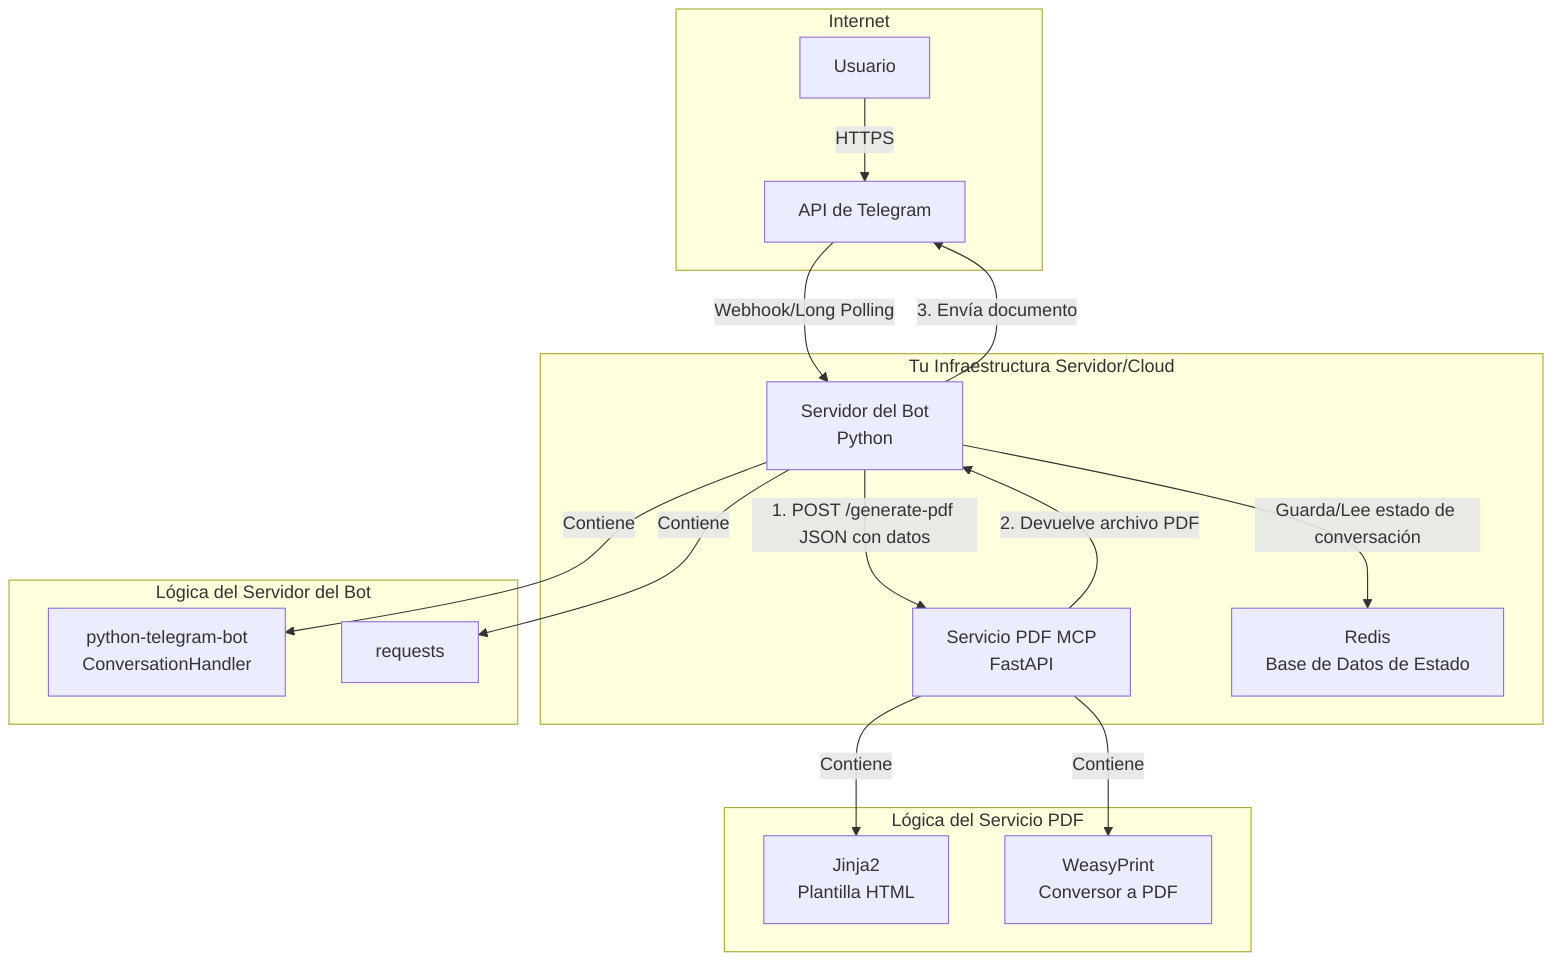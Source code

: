 graph TD
    subgraph Internet
        U[Usuario]
        TAPI[API de Telegram]
    end

    subgraph "Tu Infraestructura Servidor/Cloud"
        SB[Servidor del Bot\nPython]
        SPDF[Servicio PDF MCP\nFastAPI]
        DB[Redis\nBase de Datos de Estado]
    end

    U -- HTTPS --> TAPI
    TAPI -- Webhook/Long Polling --> SB

    subgraph "Lógica del Servidor del Bot"
        direction LR
        PTB[python-telegram-bot\nConversationHandler]
        REQ[requests]
    end

    subgraph "Lógica del Servicio PDF"
        direction LR
        JIN[Jinja2\nPlantilla HTML]
        WEASY[WeasyPrint\nConversor a PDF]
    end

    SB -- Contiene --> PTB
    SB -- Contiene --> REQ
    SPDF -- Contiene --> JIN
    SPDF -- Contiene --> WEASY
    SB -- "Guarda/Lee estado de conversación" --> DB
    SB -- "1. POST /generate-pdf JSON con datos" --> SPDF
    SPDF -- "2. Devuelve archivo PDF" --> SB
    SB -- "3. Envía documento" --> TAPI